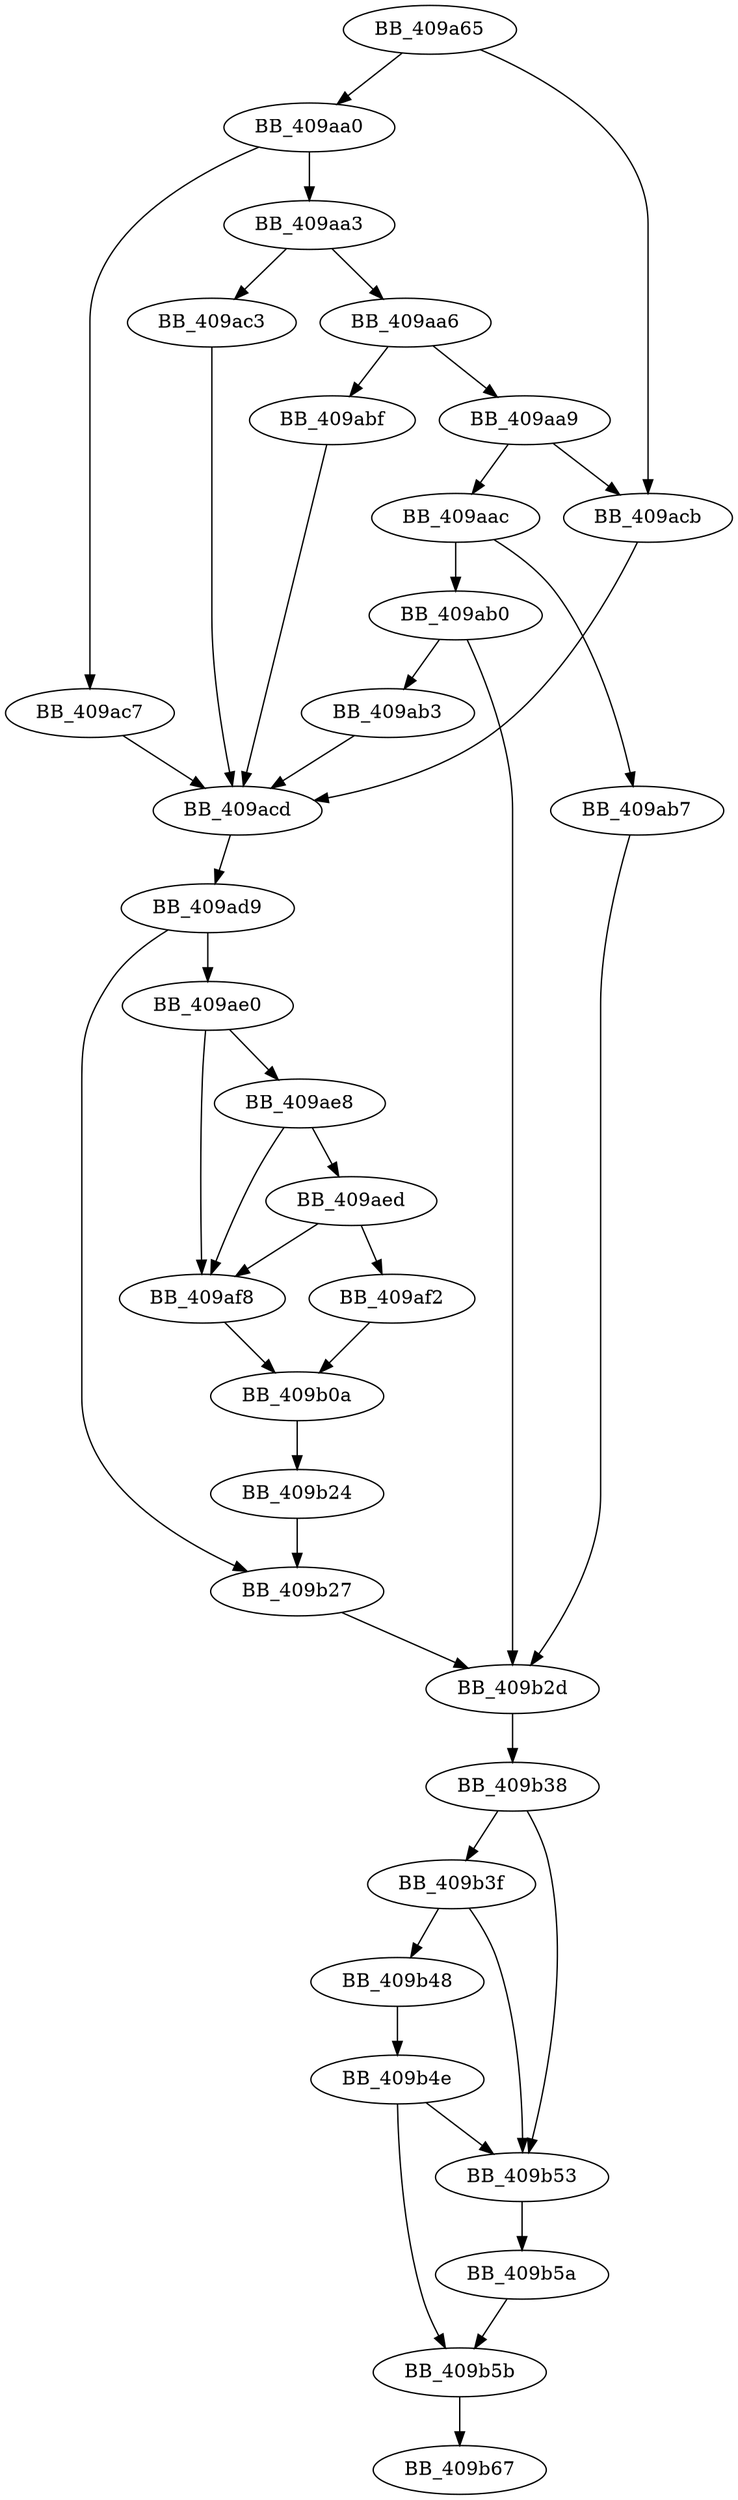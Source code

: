 DiGraph __87except{
BB_409a65->BB_409aa0
BB_409a65->BB_409acb
BB_409aa0->BB_409aa3
BB_409aa0->BB_409ac7
BB_409aa3->BB_409aa6
BB_409aa3->BB_409ac3
BB_409aa6->BB_409aa9
BB_409aa6->BB_409abf
BB_409aa9->BB_409aac
BB_409aa9->BB_409acb
BB_409aac->BB_409ab0
BB_409aac->BB_409ab7
BB_409ab0->BB_409ab3
BB_409ab0->BB_409b2d
BB_409ab3->BB_409acd
BB_409ab7->BB_409b2d
BB_409abf->BB_409acd
BB_409ac3->BB_409acd
BB_409ac7->BB_409acd
BB_409acb->BB_409acd
BB_409acd->BB_409ad9
BB_409ad9->BB_409ae0
BB_409ad9->BB_409b27
BB_409ae0->BB_409ae8
BB_409ae0->BB_409af8
BB_409ae8->BB_409aed
BB_409ae8->BB_409af8
BB_409aed->BB_409af2
BB_409aed->BB_409af8
BB_409af2->BB_409b0a
BB_409af8->BB_409b0a
BB_409b0a->BB_409b24
BB_409b24->BB_409b27
BB_409b27->BB_409b2d
BB_409b2d->BB_409b38
BB_409b38->BB_409b3f
BB_409b38->BB_409b53
BB_409b3f->BB_409b48
BB_409b3f->BB_409b53
BB_409b48->BB_409b4e
BB_409b4e->BB_409b53
BB_409b4e->BB_409b5b
BB_409b53->BB_409b5a
BB_409b5a->BB_409b5b
BB_409b5b->BB_409b67
}
